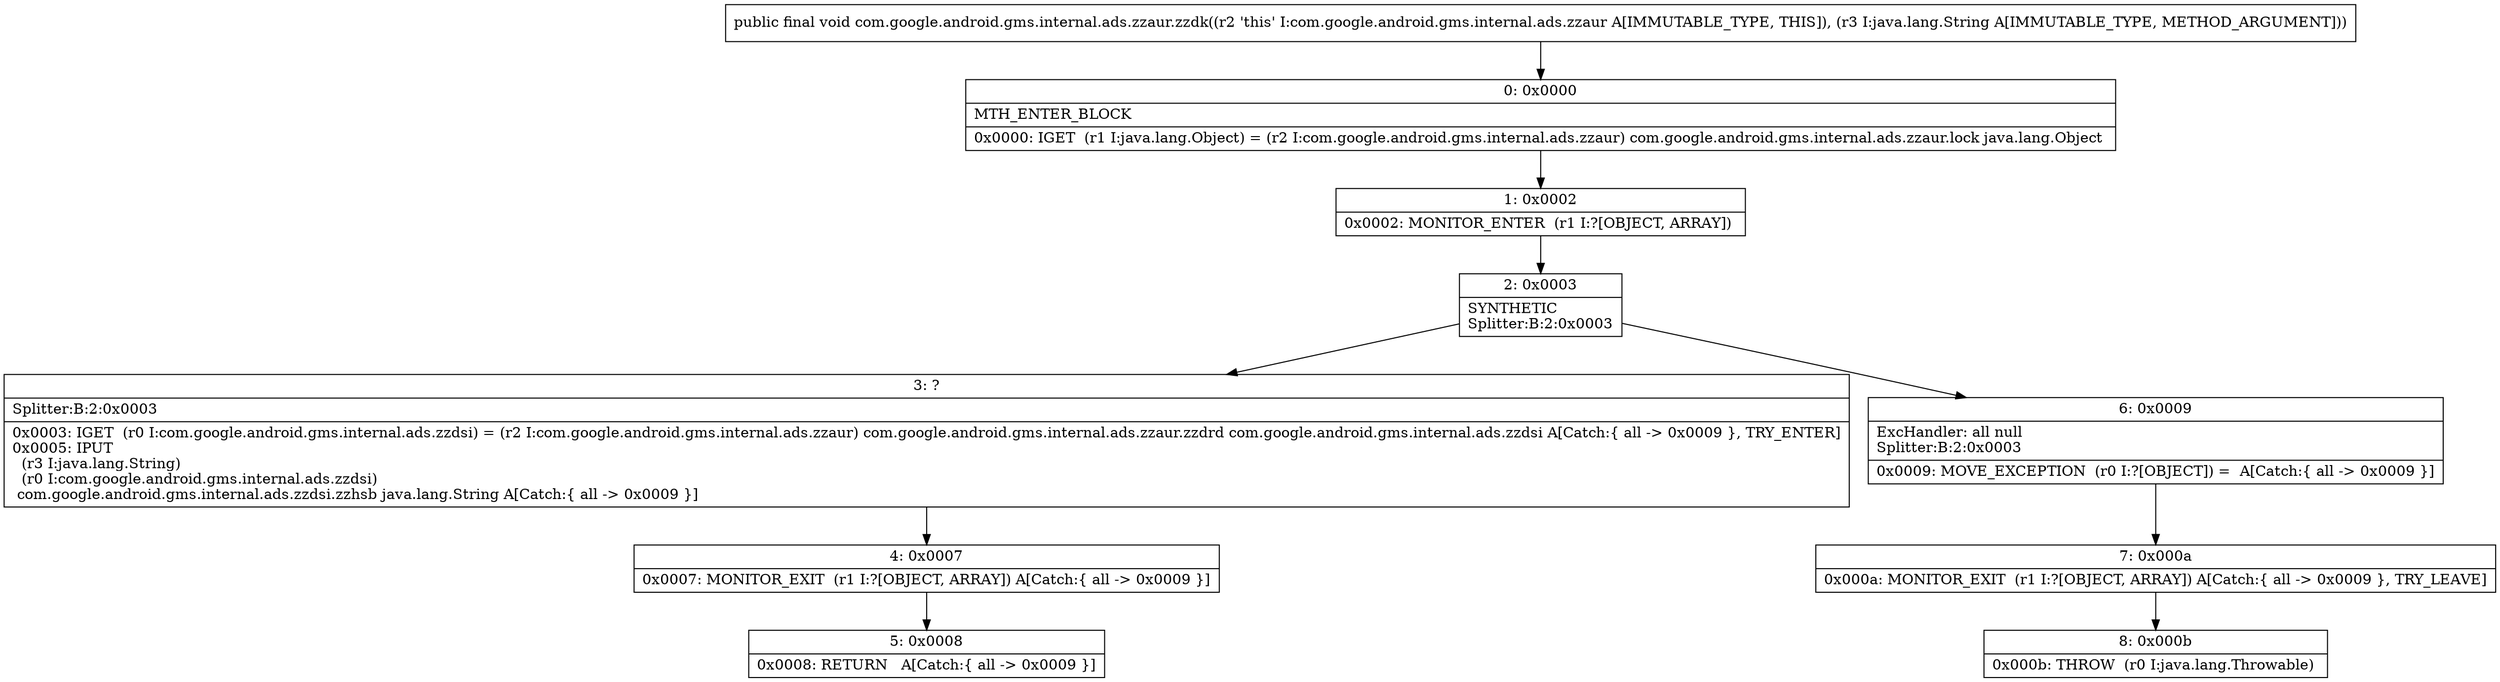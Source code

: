 digraph "CFG forcom.google.android.gms.internal.ads.zzaur.zzdk(Ljava\/lang\/String;)V" {
Node_0 [shape=record,label="{0\:\ 0x0000|MTH_ENTER_BLOCK\l|0x0000: IGET  (r1 I:java.lang.Object) = (r2 I:com.google.android.gms.internal.ads.zzaur) com.google.android.gms.internal.ads.zzaur.lock java.lang.Object \l}"];
Node_1 [shape=record,label="{1\:\ 0x0002|0x0002: MONITOR_ENTER  (r1 I:?[OBJECT, ARRAY]) \l}"];
Node_2 [shape=record,label="{2\:\ 0x0003|SYNTHETIC\lSplitter:B:2:0x0003\l}"];
Node_3 [shape=record,label="{3\:\ ?|Splitter:B:2:0x0003\l|0x0003: IGET  (r0 I:com.google.android.gms.internal.ads.zzdsi) = (r2 I:com.google.android.gms.internal.ads.zzaur) com.google.android.gms.internal.ads.zzaur.zzdrd com.google.android.gms.internal.ads.zzdsi A[Catch:\{ all \-\> 0x0009 \}, TRY_ENTER]\l0x0005: IPUT  \l  (r3 I:java.lang.String)\l  (r0 I:com.google.android.gms.internal.ads.zzdsi)\l com.google.android.gms.internal.ads.zzdsi.zzhsb java.lang.String A[Catch:\{ all \-\> 0x0009 \}]\l}"];
Node_4 [shape=record,label="{4\:\ 0x0007|0x0007: MONITOR_EXIT  (r1 I:?[OBJECT, ARRAY]) A[Catch:\{ all \-\> 0x0009 \}]\l}"];
Node_5 [shape=record,label="{5\:\ 0x0008|0x0008: RETURN   A[Catch:\{ all \-\> 0x0009 \}]\l}"];
Node_6 [shape=record,label="{6\:\ 0x0009|ExcHandler: all null\lSplitter:B:2:0x0003\l|0x0009: MOVE_EXCEPTION  (r0 I:?[OBJECT]) =  A[Catch:\{ all \-\> 0x0009 \}]\l}"];
Node_7 [shape=record,label="{7\:\ 0x000a|0x000a: MONITOR_EXIT  (r1 I:?[OBJECT, ARRAY]) A[Catch:\{ all \-\> 0x0009 \}, TRY_LEAVE]\l}"];
Node_8 [shape=record,label="{8\:\ 0x000b|0x000b: THROW  (r0 I:java.lang.Throwable) \l}"];
MethodNode[shape=record,label="{public final void com.google.android.gms.internal.ads.zzaur.zzdk((r2 'this' I:com.google.android.gms.internal.ads.zzaur A[IMMUTABLE_TYPE, THIS]), (r3 I:java.lang.String A[IMMUTABLE_TYPE, METHOD_ARGUMENT])) }"];
MethodNode -> Node_0;
Node_0 -> Node_1;
Node_1 -> Node_2;
Node_2 -> Node_3;
Node_2 -> Node_6;
Node_3 -> Node_4;
Node_4 -> Node_5;
Node_6 -> Node_7;
Node_7 -> Node_8;
}

